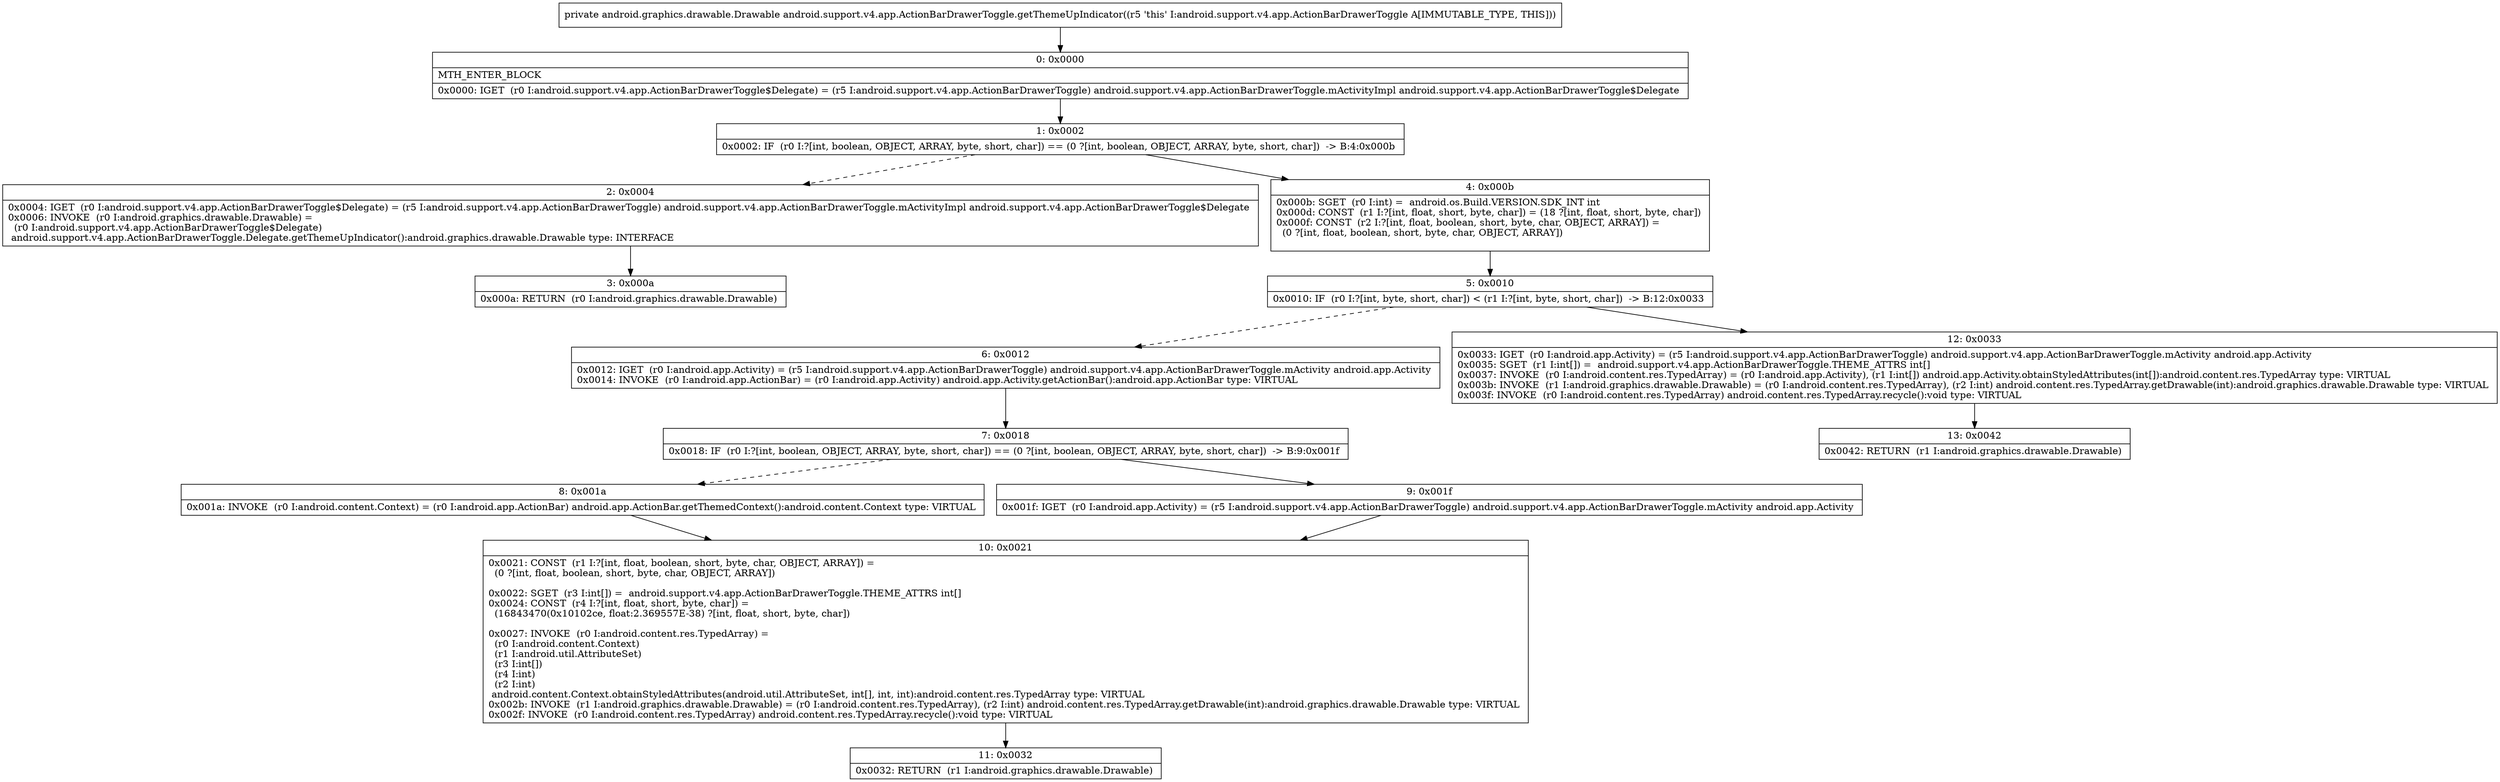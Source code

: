 digraph "CFG forandroid.support.v4.app.ActionBarDrawerToggle.getThemeUpIndicator()Landroid\/graphics\/drawable\/Drawable;" {
Node_0 [shape=record,label="{0\:\ 0x0000|MTH_ENTER_BLOCK\l|0x0000: IGET  (r0 I:android.support.v4.app.ActionBarDrawerToggle$Delegate) = (r5 I:android.support.v4.app.ActionBarDrawerToggle) android.support.v4.app.ActionBarDrawerToggle.mActivityImpl android.support.v4.app.ActionBarDrawerToggle$Delegate \l}"];
Node_1 [shape=record,label="{1\:\ 0x0002|0x0002: IF  (r0 I:?[int, boolean, OBJECT, ARRAY, byte, short, char]) == (0 ?[int, boolean, OBJECT, ARRAY, byte, short, char])  \-\> B:4:0x000b \l}"];
Node_2 [shape=record,label="{2\:\ 0x0004|0x0004: IGET  (r0 I:android.support.v4.app.ActionBarDrawerToggle$Delegate) = (r5 I:android.support.v4.app.ActionBarDrawerToggle) android.support.v4.app.ActionBarDrawerToggle.mActivityImpl android.support.v4.app.ActionBarDrawerToggle$Delegate \l0x0006: INVOKE  (r0 I:android.graphics.drawable.Drawable) = \l  (r0 I:android.support.v4.app.ActionBarDrawerToggle$Delegate)\l android.support.v4.app.ActionBarDrawerToggle.Delegate.getThemeUpIndicator():android.graphics.drawable.Drawable type: INTERFACE \l}"];
Node_3 [shape=record,label="{3\:\ 0x000a|0x000a: RETURN  (r0 I:android.graphics.drawable.Drawable) \l}"];
Node_4 [shape=record,label="{4\:\ 0x000b|0x000b: SGET  (r0 I:int) =  android.os.Build.VERSION.SDK_INT int \l0x000d: CONST  (r1 I:?[int, float, short, byte, char]) = (18 ?[int, float, short, byte, char]) \l0x000f: CONST  (r2 I:?[int, float, boolean, short, byte, char, OBJECT, ARRAY]) = \l  (0 ?[int, float, boolean, short, byte, char, OBJECT, ARRAY])\l \l}"];
Node_5 [shape=record,label="{5\:\ 0x0010|0x0010: IF  (r0 I:?[int, byte, short, char]) \< (r1 I:?[int, byte, short, char])  \-\> B:12:0x0033 \l}"];
Node_6 [shape=record,label="{6\:\ 0x0012|0x0012: IGET  (r0 I:android.app.Activity) = (r5 I:android.support.v4.app.ActionBarDrawerToggle) android.support.v4.app.ActionBarDrawerToggle.mActivity android.app.Activity \l0x0014: INVOKE  (r0 I:android.app.ActionBar) = (r0 I:android.app.Activity) android.app.Activity.getActionBar():android.app.ActionBar type: VIRTUAL \l}"];
Node_7 [shape=record,label="{7\:\ 0x0018|0x0018: IF  (r0 I:?[int, boolean, OBJECT, ARRAY, byte, short, char]) == (0 ?[int, boolean, OBJECT, ARRAY, byte, short, char])  \-\> B:9:0x001f \l}"];
Node_8 [shape=record,label="{8\:\ 0x001a|0x001a: INVOKE  (r0 I:android.content.Context) = (r0 I:android.app.ActionBar) android.app.ActionBar.getThemedContext():android.content.Context type: VIRTUAL \l}"];
Node_9 [shape=record,label="{9\:\ 0x001f|0x001f: IGET  (r0 I:android.app.Activity) = (r5 I:android.support.v4.app.ActionBarDrawerToggle) android.support.v4.app.ActionBarDrawerToggle.mActivity android.app.Activity \l}"];
Node_10 [shape=record,label="{10\:\ 0x0021|0x0021: CONST  (r1 I:?[int, float, boolean, short, byte, char, OBJECT, ARRAY]) = \l  (0 ?[int, float, boolean, short, byte, char, OBJECT, ARRAY])\l \l0x0022: SGET  (r3 I:int[]) =  android.support.v4.app.ActionBarDrawerToggle.THEME_ATTRS int[] \l0x0024: CONST  (r4 I:?[int, float, short, byte, char]) = \l  (16843470(0x10102ce, float:2.369557E\-38) ?[int, float, short, byte, char])\l \l0x0027: INVOKE  (r0 I:android.content.res.TypedArray) = \l  (r0 I:android.content.Context)\l  (r1 I:android.util.AttributeSet)\l  (r3 I:int[])\l  (r4 I:int)\l  (r2 I:int)\l android.content.Context.obtainStyledAttributes(android.util.AttributeSet, int[], int, int):android.content.res.TypedArray type: VIRTUAL \l0x002b: INVOKE  (r1 I:android.graphics.drawable.Drawable) = (r0 I:android.content.res.TypedArray), (r2 I:int) android.content.res.TypedArray.getDrawable(int):android.graphics.drawable.Drawable type: VIRTUAL \l0x002f: INVOKE  (r0 I:android.content.res.TypedArray) android.content.res.TypedArray.recycle():void type: VIRTUAL \l}"];
Node_11 [shape=record,label="{11\:\ 0x0032|0x0032: RETURN  (r1 I:android.graphics.drawable.Drawable) \l}"];
Node_12 [shape=record,label="{12\:\ 0x0033|0x0033: IGET  (r0 I:android.app.Activity) = (r5 I:android.support.v4.app.ActionBarDrawerToggle) android.support.v4.app.ActionBarDrawerToggle.mActivity android.app.Activity \l0x0035: SGET  (r1 I:int[]) =  android.support.v4.app.ActionBarDrawerToggle.THEME_ATTRS int[] \l0x0037: INVOKE  (r0 I:android.content.res.TypedArray) = (r0 I:android.app.Activity), (r1 I:int[]) android.app.Activity.obtainStyledAttributes(int[]):android.content.res.TypedArray type: VIRTUAL \l0x003b: INVOKE  (r1 I:android.graphics.drawable.Drawable) = (r0 I:android.content.res.TypedArray), (r2 I:int) android.content.res.TypedArray.getDrawable(int):android.graphics.drawable.Drawable type: VIRTUAL \l0x003f: INVOKE  (r0 I:android.content.res.TypedArray) android.content.res.TypedArray.recycle():void type: VIRTUAL \l}"];
Node_13 [shape=record,label="{13\:\ 0x0042|0x0042: RETURN  (r1 I:android.graphics.drawable.Drawable) \l}"];
MethodNode[shape=record,label="{private android.graphics.drawable.Drawable android.support.v4.app.ActionBarDrawerToggle.getThemeUpIndicator((r5 'this' I:android.support.v4.app.ActionBarDrawerToggle A[IMMUTABLE_TYPE, THIS])) }"];
MethodNode -> Node_0;
Node_0 -> Node_1;
Node_1 -> Node_2[style=dashed];
Node_1 -> Node_4;
Node_2 -> Node_3;
Node_4 -> Node_5;
Node_5 -> Node_6[style=dashed];
Node_5 -> Node_12;
Node_6 -> Node_7;
Node_7 -> Node_8[style=dashed];
Node_7 -> Node_9;
Node_8 -> Node_10;
Node_9 -> Node_10;
Node_10 -> Node_11;
Node_12 -> Node_13;
}

